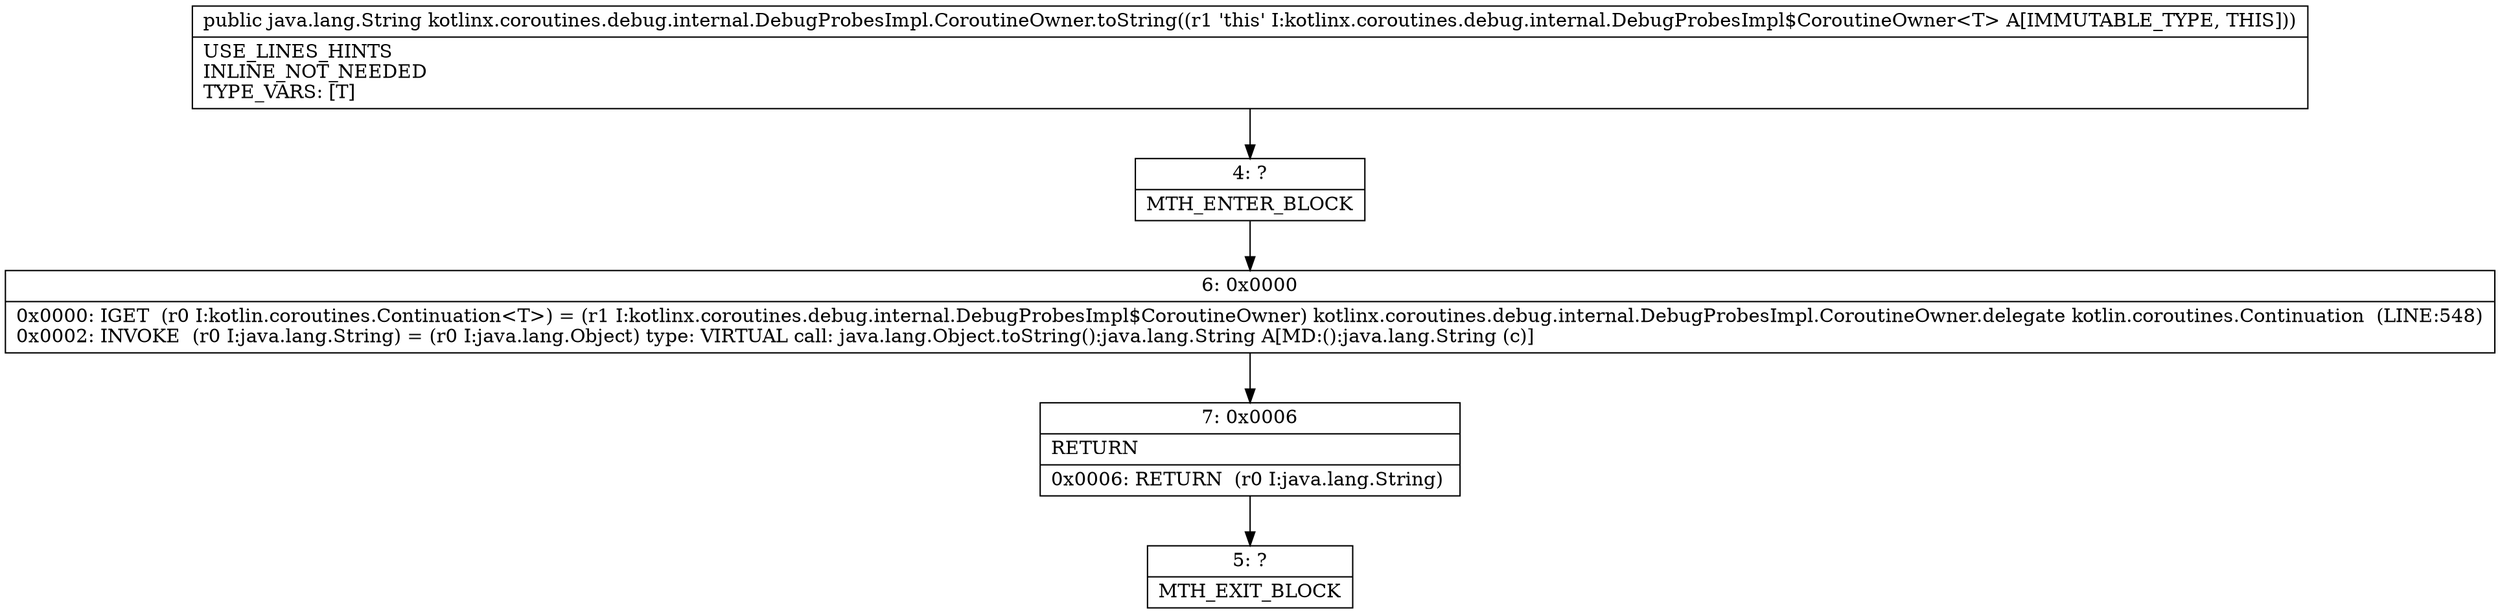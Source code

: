 digraph "CFG forkotlinx.coroutines.debug.internal.DebugProbesImpl.CoroutineOwner.toString()Ljava\/lang\/String;" {
Node_4 [shape=record,label="{4\:\ ?|MTH_ENTER_BLOCK\l}"];
Node_6 [shape=record,label="{6\:\ 0x0000|0x0000: IGET  (r0 I:kotlin.coroutines.Continuation\<T\>) = (r1 I:kotlinx.coroutines.debug.internal.DebugProbesImpl$CoroutineOwner) kotlinx.coroutines.debug.internal.DebugProbesImpl.CoroutineOwner.delegate kotlin.coroutines.Continuation  (LINE:548)\l0x0002: INVOKE  (r0 I:java.lang.String) = (r0 I:java.lang.Object) type: VIRTUAL call: java.lang.Object.toString():java.lang.String A[MD:():java.lang.String (c)]\l}"];
Node_7 [shape=record,label="{7\:\ 0x0006|RETURN\l|0x0006: RETURN  (r0 I:java.lang.String) \l}"];
Node_5 [shape=record,label="{5\:\ ?|MTH_EXIT_BLOCK\l}"];
MethodNode[shape=record,label="{public java.lang.String kotlinx.coroutines.debug.internal.DebugProbesImpl.CoroutineOwner.toString((r1 'this' I:kotlinx.coroutines.debug.internal.DebugProbesImpl$CoroutineOwner\<T\> A[IMMUTABLE_TYPE, THIS]))  | USE_LINES_HINTS\lINLINE_NOT_NEEDED\lTYPE_VARS: [T]\l}"];
MethodNode -> Node_4;Node_4 -> Node_6;
Node_6 -> Node_7;
Node_7 -> Node_5;
}

